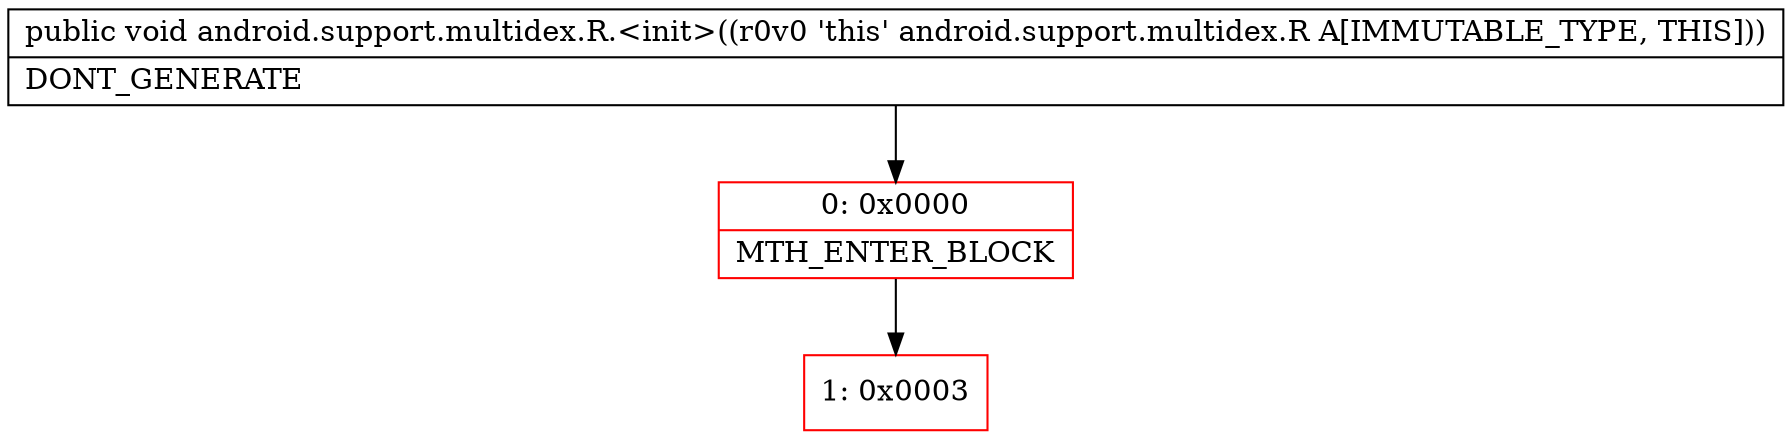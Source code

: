 digraph "CFG forandroid.support.multidex.R.\<init\>()V" {
subgraph cluster_Region_1543002743 {
label = "R(0)";
node [shape=record,color=blue];
}
Node_0 [shape=record,color=red,label="{0\:\ 0x0000|MTH_ENTER_BLOCK\l}"];
Node_1 [shape=record,color=red,label="{1\:\ 0x0003}"];
MethodNode[shape=record,label="{public void android.support.multidex.R.\<init\>((r0v0 'this' android.support.multidex.R A[IMMUTABLE_TYPE, THIS]))  | DONT_GENERATE\l}"];
MethodNode -> Node_0;
Node_0 -> Node_1;
}

